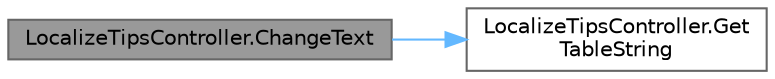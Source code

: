 digraph "LocalizeTipsController.ChangeText"
{
 // LATEX_PDF_SIZE
  bgcolor="transparent";
  edge [fontname=Helvetica,fontsize=10,labelfontname=Helvetica,labelfontsize=10];
  node [fontname=Helvetica,fontsize=10,shape=box,height=0.2,width=0.4];
  rankdir="LR";
  Node1 [id="Node000001",label="LocalizeTipsController.ChangeText",height=0.2,width=0.4,color="gray40", fillcolor="grey60", style="filled", fontcolor="black",tooltip=" "];
  Node1 -> Node2 [id="edge2_Node000001_Node000002",color="steelblue1",style="solid",tooltip=" "];
  Node2 [id="Node000002",label="LocalizeTipsController.Get\lTableString",height=0.2,width=0.4,color="grey40", fillcolor="white", style="filled",URL="$class_localize_tips_controller.html#a886f18e2d7f36e527e2fb527f6b750f1",tooltip=" "];
}
